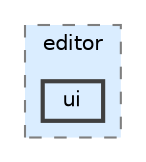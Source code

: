 digraph "build/src/CMakeFiles/Vivid.dir/editor/ui"
{
 // LATEX_PDF_SIZE
  bgcolor="transparent";
  edge [fontname=Helvetica,fontsize=10,labelfontname=Helvetica,labelfontsize=10];
  node [fontname=Helvetica,fontsize=10,shape=box,height=0.2,width=0.4];
  compound=true
  subgraph clusterdir_defda894a68ee8bbda74e8afd99d289d {
    graph [ bgcolor="#daedff", pencolor="grey50", label="editor", fontname=Helvetica,fontsize=10 style="filled,dashed", URL="dir_defda894a68ee8bbda74e8afd99d289d.html",tooltip=""]
  dir_667b508d088a9ee51dd3501a789082b1 [label="ui", fillcolor="#daedff", color="grey25", style="filled,bold", URL="dir_667b508d088a9ee51dd3501a789082b1.html",tooltip=""];
  }
}

